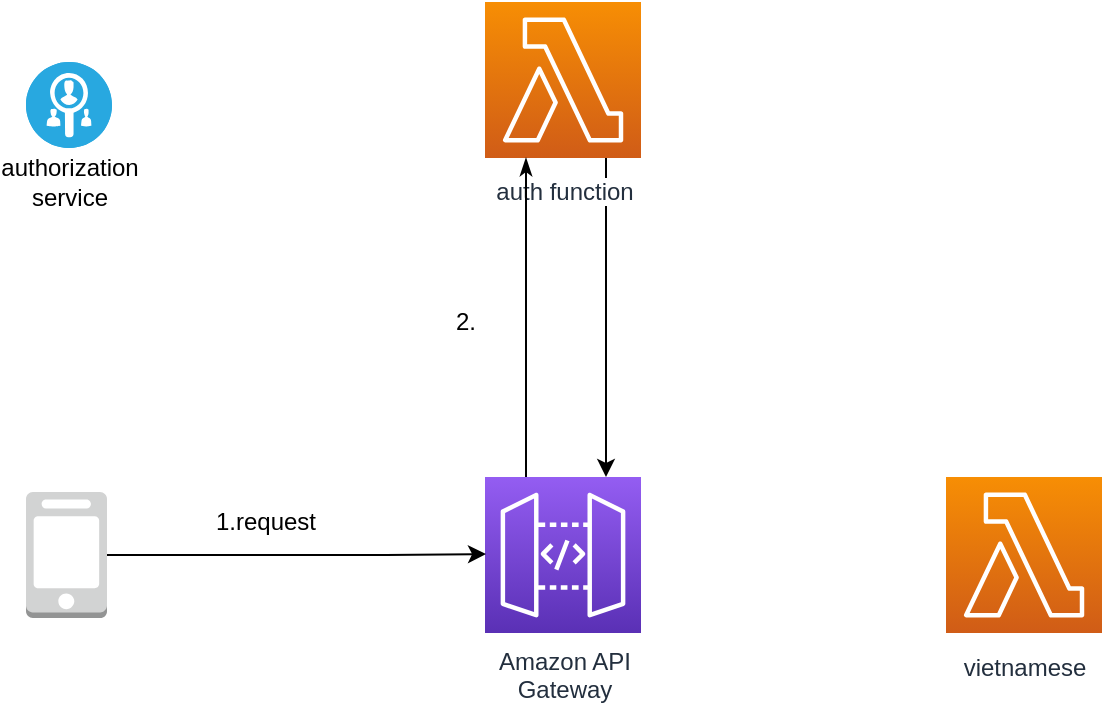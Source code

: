 <mxfile version="13.8.1" type="github">
  <diagram id="Ht1M8jgEwFfnCIfOTk4-" name="Page-1">
    <mxGraphModel dx="1113" dy="632" grid="1" gridSize="10" guides="1" tooltips="1" connect="1" arrows="1" fold="1" page="1" pageScale="1" pageWidth="1169" pageHeight="827" math="0" shadow="0">
      <root>
        <mxCell id="0" />
        <mxCell id="1" parent="0" />
        <mxCell id="K7p2sokPQkW9wo3oYyf0-2" value="" style="edgeStyle=orthogonalEdgeStyle;rounded=0;orthogonalLoop=1;jettySize=auto;html=1;" edge="1" parent="1" source="UEzPUAAOIrF-is8g5C7q-113" target="UEzPUAAOIrF-is8g5C7q-114">
          <mxGeometry relative="1" as="geometry">
            <Array as="points">
              <mxPoint x="430" y="270" />
              <mxPoint x="430" y="270" />
            </Array>
          </mxGeometry>
        </mxCell>
        <mxCell id="UEzPUAAOIrF-is8g5C7q-113" value="auth function" style="outlineConnect=0;fontColor=#232F3E;gradientColor=#F78E04;gradientDirection=north;fillColor=#D05C17;strokeColor=#ffffff;dashed=0;verticalLabelPosition=bottom;verticalAlign=top;align=center;html=1;fontSize=12;fontStyle=0;aspect=fixed;shape=mxgraph.aws4.resourceIcon;resIcon=mxgraph.aws4.lambda;labelBackgroundColor=#ffffff;spacingTop=3;" parent="1" vertex="1">
          <mxGeometry x="369.5" y="100" width="78" height="78" as="geometry" />
        </mxCell>
        <mxCell id="UEzPUAAOIrF-is8g5C7q-114" value="Amazon API&lt;br&gt;Gateway&lt;br&gt;" style="outlineConnect=0;fontColor=#232F3E;gradientColor=#945DF2;gradientDirection=north;fillColor=#5A30B5;strokeColor=#ffffff;dashed=0;verticalLabelPosition=bottom;verticalAlign=top;align=center;html=1;fontSize=12;fontStyle=0;aspect=fixed;shape=mxgraph.aws4.resourceIcon;resIcon=mxgraph.aws4.api_gateway;labelBackgroundColor=#ffffff;" parent="1" vertex="1">
          <mxGeometry x="369.5" y="337.5" width="78" height="78" as="geometry" />
        </mxCell>
        <mxCell id="K7p2sokPQkW9wo3oYyf0-1" value="&lt;meta charset=&quot;utf-8&quot;&gt;&lt;div&gt;vietnamese&lt;/div&gt;" style="outlineConnect=0;fontColor=#232F3E;gradientColor=#F78E04;gradientDirection=north;fillColor=#D05C17;strokeColor=#ffffff;dashed=0;verticalLabelPosition=bottom;verticalAlign=top;align=center;html=1;fontSize=12;fontStyle=0;aspect=fixed;shape=mxgraph.aws4.resourceIcon;resIcon=mxgraph.aws4.lambda;labelBackgroundColor=#ffffff;spacingTop=3;" vertex="1" parent="1">
          <mxGeometry x="600" y="337.5" width="78" height="78" as="geometry" />
        </mxCell>
        <mxCell id="K7p2sokPQkW9wo3oYyf0-4" value="" style="outlineConnect=0;dashed=0;verticalLabelPosition=bottom;verticalAlign=top;align=center;html=1;shape=mxgraph.aws3.mobile_client;fillColor=#D2D3D3;gradientColor=none;" vertex="1" parent="1">
          <mxGeometry x="140" y="345" width="40.5" height="63" as="geometry" />
        </mxCell>
        <mxCell id="K7p2sokPQkW9wo3oYyf0-5" value="" style="edgeStyle=orthogonalEdgeStyle;rounded=0;orthogonalLoop=1;jettySize=auto;html=1;" edge="1" parent="1" source="K7p2sokPQkW9wo3oYyf0-4">
          <mxGeometry relative="1" as="geometry">
            <mxPoint x="440.059" y="238.0" as="sourcePoint" />
            <mxPoint x="370" y="376" as="targetPoint" />
            <Array as="points">
              <mxPoint x="320" y="376" />
              <mxPoint x="320" y="376" />
            </Array>
          </mxGeometry>
        </mxCell>
        <mxCell id="K7p2sokPQkW9wo3oYyf0-6" value="" style="edgeStyle=orthogonalEdgeStyle;rounded=0;orthogonalLoop=1;jettySize=auto;html=1;startArrow=classicThin;startFill=1;endArrow=none;endFill=0;" edge="1" parent="1" source="UEzPUAAOIrF-is8g5C7q-113">
          <mxGeometry relative="1" as="geometry">
            <mxPoint x="389.999" y="228.0" as="sourcePoint" />
            <mxPoint x="389.999" y="337.5" as="targetPoint" />
            <Array as="points">
              <mxPoint x="390" y="220" />
              <mxPoint x="390" y="220" />
            </Array>
          </mxGeometry>
        </mxCell>
        <mxCell id="K7p2sokPQkW9wo3oYyf0-8" value="1.request" style="text;html=1;strokeColor=none;fillColor=none;align=center;verticalAlign=middle;whiteSpace=wrap;rounded=0;" vertex="1" parent="1">
          <mxGeometry x="240" y="350" width="40" height="20" as="geometry" />
        </mxCell>
        <mxCell id="K7p2sokPQkW9wo3oYyf0-9" value="2." style="text;html=1;strokeColor=none;fillColor=none;align=center;verticalAlign=middle;whiteSpace=wrap;rounded=0;" vertex="1" parent="1">
          <mxGeometry x="340" y="250" width="40" height="20" as="geometry" />
        </mxCell>
        <mxCell id="K7p2sokPQkW9wo3oYyf0-10" value="" style="fillColor=#28A8E0;verticalLabelPosition=bottom;html=1;strokeColor=#ffffff;verticalAlign=top;align=center;points=[[0.145,0.145,0],[0.5,0,0],[0.855,0.145,0],[1,0.5,0],[0.855,0.855,0],[0.5,1,0],[0.145,0.855,0],[0,0.5,0]];pointerEvents=1;shape=mxgraph.cisco_safe.compositeIcon;bgIcon=ellipse;resIcon=mxgraph.cisco_safe.capability.identity_authorization_alt;" vertex="1" parent="1">
          <mxGeometry x="140" y="130" width="43" height="43" as="geometry" />
        </mxCell>
        <mxCell id="K7p2sokPQkW9wo3oYyf0-11" value="authorization service" style="text;html=1;strokeColor=none;fillColor=none;align=center;verticalAlign=middle;whiteSpace=wrap;rounded=0;" vertex="1" parent="1">
          <mxGeometry x="141.5" y="180" width="40" height="20" as="geometry" />
        </mxCell>
      </root>
    </mxGraphModel>
  </diagram>
</mxfile>
